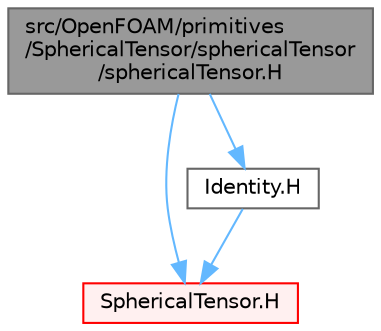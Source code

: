 digraph "src/OpenFOAM/primitives/SphericalTensor/sphericalTensor/sphericalTensor.H"
{
 // LATEX_PDF_SIZE
  bgcolor="transparent";
  edge [fontname=Helvetica,fontsize=10,labelfontname=Helvetica,labelfontsize=10];
  node [fontname=Helvetica,fontsize=10,shape=box,height=0.2,width=0.4];
  Node1 [id="Node000001",label="src/OpenFOAM/primitives\l/SphericalTensor/sphericalTensor\l/sphericalTensor.H",height=0.2,width=0.4,color="gray40", fillcolor="grey60", style="filled", fontcolor="black",tooltip=" "];
  Node1 -> Node2 [id="edge1_Node000001_Node000002",color="steelblue1",style="solid",tooltip=" "];
  Node2 [id="Node000002",label="SphericalTensor.H",height=0.2,width=0.4,color="red", fillcolor="#FFF0F0", style="filled",URL="$SphericalTensor_8H.html",tooltip=" "];
  Node1 -> Node80 [id="edge2_Node000001_Node000080",color="steelblue1",style="solid",tooltip=" "];
  Node80 [id="Node000080",label="Identity.H",height=0.2,width=0.4,color="grey40", fillcolor="white", style="filled",URL="$Identity_8H.html",tooltip=" "];
  Node80 -> Node2 [id="edge3_Node000080_Node000002",color="steelblue1",style="solid",tooltip=" "];
}
